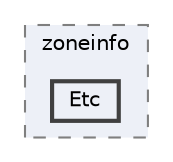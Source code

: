 digraph "C:/Users/LukeMabie/documents/Development/Password_Saver_Using_Django-master/venv/Lib/site-packages/tzdata/zoneinfo/Etc"
{
 // LATEX_PDF_SIZE
  bgcolor="transparent";
  edge [fontname=Helvetica,fontsize=10,labelfontname=Helvetica,labelfontsize=10];
  node [fontname=Helvetica,fontsize=10,shape=box,height=0.2,width=0.4];
  compound=true
  subgraph clusterdir_69b43db2d9c4aece86ab9c1028355e0c {
    graph [ bgcolor="#edf0f7", pencolor="grey50", label="zoneinfo", fontname=Helvetica,fontsize=10 style="filled,dashed", URL="dir_69b43db2d9c4aece86ab9c1028355e0c.html",tooltip=""]
  dir_85af6e25baf823579bddf51f502de3ea [label="Etc", fillcolor="#edf0f7", color="grey25", style="filled,bold", URL="dir_85af6e25baf823579bddf51f502de3ea.html",tooltip=""];
  }
}
